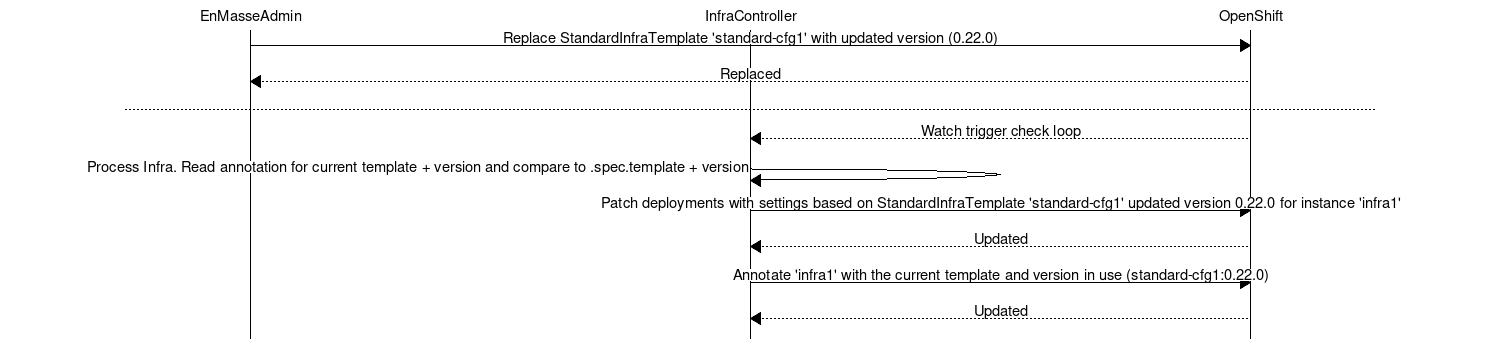 msc {
    hscale="2.5";
    EnMasseAdmin,InfraController,OpenShift;

    EnMasseAdmin => OpenShift[ label = "Replace StandardInfraTemplate 'standard-cfg1' with updated version (0.22.0)" ];
    EnMasseAdmin << OpenShift [ label = "Replaced" ];

    --- ;

    InfraController << OpenShift [ label = "Watch trigger check loop" ];
    InfraController => InfraController [ label = "Process Infra. Read annotation for current template + version and compare to .spec.template + version" ];
    InfraController => OpenShift [ label = "Patch deployments with settings based on StandardInfraTemplate 'standard-cfg1' updated version 0.22.0 for instance 'infra1'" ];
    InfraController << OpenShift [ label = "Updated" ];
    InfraController => OpenShift [ label = "Annotate 'infra1' with the current template and version in use (standard-cfg1:0.22.0)" ];
    InfraController << OpenShift [ label = "Updated" ];
}
